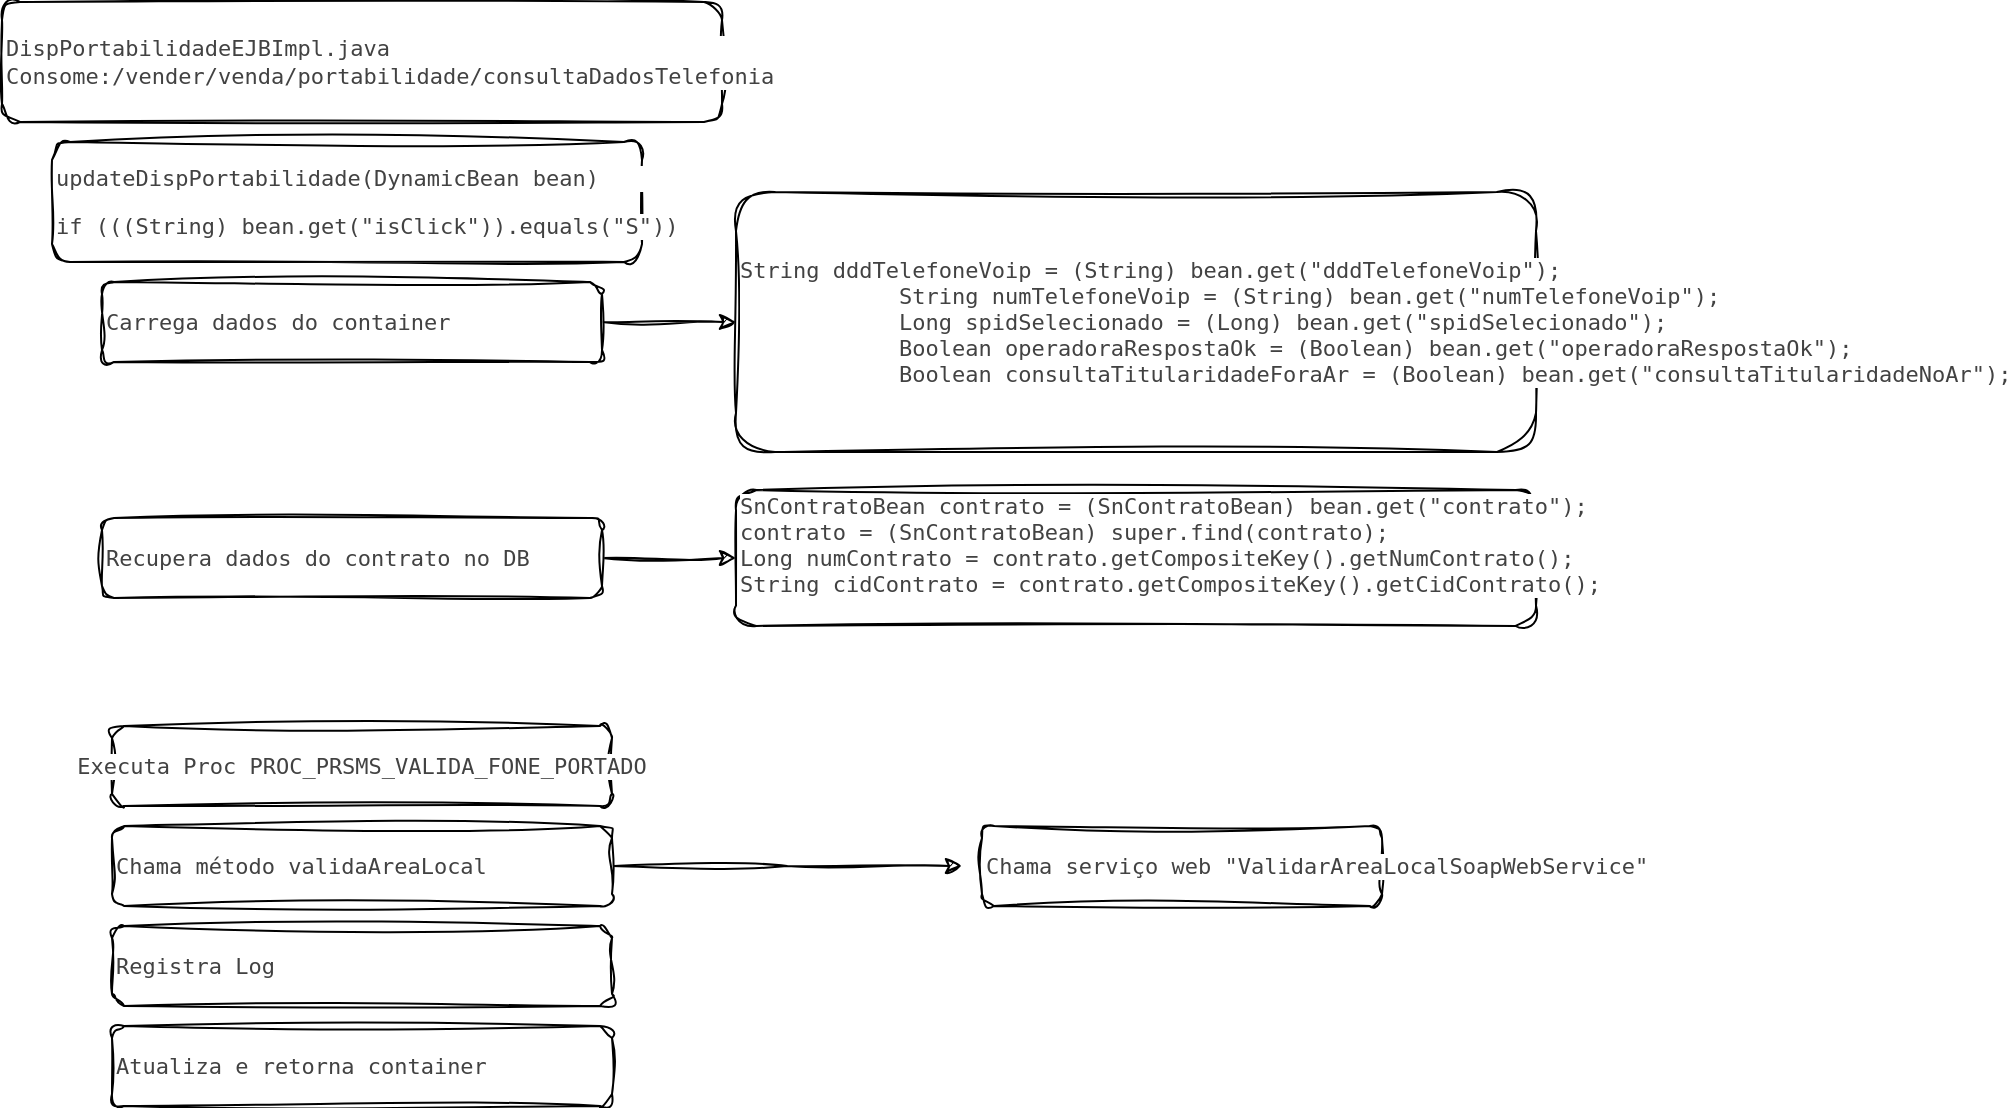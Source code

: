 <mxfile version="24.9.2">
  <diagram name="Página-1" id="NA0iOw3Dosm294sdDX1Z">
    <mxGraphModel dx="1781" dy="566" grid="1" gridSize="10" guides="1" tooltips="1" connect="1" arrows="1" fold="1" page="1" pageScale="1" pageWidth="827" pageHeight="1169" math="0" shadow="0">
      <root>
        <mxCell id="0" />
        <mxCell id="1" parent="0" />
        <mxCell id="0h3wnooJiqVJj6Soy01k-1" value="&lt;pre style=&quot;cursor: auto; user-select: text; text-wrap-mode: wrap; color: rgb(66, 66, 66); background-color: rgb(255, 255, 255);&quot; class=&quot;vC7TJ allowTextSelection&quot;&gt;DispPortabilidadeEJBImpl.java&lt;br&gt;Consome:/vender/venda/portabilidade/consultaDadosTelefonia&lt;/pre&gt;" style="rounded=1;whiteSpace=wrap;html=1;sketch=1;hachureGap=4;jiggle=2;curveFitting=1;fontFamily=Architects Daughter;fontSource=https%3A%2F%2Ffonts.googleapis.com%2Fcss%3Ffamily%3DArchitects%2BDaughter;fontSize=11;align=left;" parent="1" vertex="1">
          <mxGeometry x="-780" y="10" width="360" height="60" as="geometry" />
        </mxCell>
        <mxCell id="0h3wnooJiqVJj6Soy01k-2" value="&lt;pre style=&quot;cursor: auto; user-select: text; text-wrap-mode: wrap; color: rgb(66, 66, 66); background-color: rgb(255, 255, 255);&quot; class=&quot;vC7TJ allowTextSelection&quot;&gt;updateDispPortabilidade(DynamicBean bean)&lt;/pre&gt;&lt;pre style=&quot;cursor: auto; user-select: text; background-color: rgb(255, 255, 255);&quot; class=&quot;vC7TJ allowTextSelection&quot;&gt;&lt;font color=&quot;#424242&quot;&gt;&lt;span style=&quot;text-wrap-mode: wrap;&quot;&gt;if (((String) bean.get(&quot;isClick&quot;)).equals(&quot;S&quot;))&lt;/span&gt;&lt;/font&gt;&lt;/pre&gt;" style="rounded=1;whiteSpace=wrap;html=1;sketch=1;hachureGap=4;jiggle=2;curveFitting=1;fontFamily=Architects Daughter;fontSource=https%3A%2F%2Ffonts.googleapis.com%2Fcss%3Ffamily%3DArchitects%2BDaughter;fontSize=11;align=left;" parent="1" vertex="1">
          <mxGeometry x="-755" y="80" width="295" height="60" as="geometry" />
        </mxCell>
        <mxCell id="BFVhAXWcCU9h6VFLly8J-7" style="edgeStyle=orthogonalEdgeStyle;rounded=0;sketch=1;hachureGap=4;jiggle=2;curveFitting=1;orthogonalLoop=1;jettySize=auto;html=1;entryX=0;entryY=0.5;entryDx=0;entryDy=0;fontFamily=Architects Daughter;fontSource=https%3A%2F%2Ffonts.googleapis.com%2Fcss%3Ffamily%3DArchitects%2BDaughter;" edge="1" parent="1" source="0h3wnooJiqVJj6Soy01k-3" target="BFVhAXWcCU9h6VFLly8J-6">
          <mxGeometry relative="1" as="geometry" />
        </mxCell>
        <mxCell id="0h3wnooJiqVJj6Soy01k-3" value="&lt;pre style=&quot;cursor: auto; user-select: text; text-wrap-mode: wrap; color: rgb(66, 66, 66); background-color: rgb(255, 255, 255);&quot; class=&quot;vC7TJ allowTextSelection&quot;&gt;Carrega dados do container&lt;/pre&gt;" style="rounded=1;whiteSpace=wrap;html=1;sketch=1;hachureGap=4;jiggle=2;curveFitting=1;fontFamily=Architects Daughter;fontSource=https%3A%2F%2Ffonts.googleapis.com%2Fcss%3Ffamily%3DArchitects%2BDaughter;fontSize=11;align=left;" parent="1" vertex="1">
          <mxGeometry x="-730" y="150" width="250" height="40" as="geometry" />
        </mxCell>
        <mxCell id="BFVhAXWcCU9h6VFLly8J-9" style="edgeStyle=orthogonalEdgeStyle;rounded=0;sketch=1;hachureGap=4;jiggle=2;curveFitting=1;orthogonalLoop=1;jettySize=auto;html=1;entryX=0;entryY=0.5;entryDx=0;entryDy=0;fontFamily=Architects Daughter;fontSource=https%3A%2F%2Ffonts.googleapis.com%2Fcss%3Ffamily%3DArchitects%2BDaughter;" edge="1" parent="1" source="0h3wnooJiqVJj6Soy01k-4" target="BFVhAXWcCU9h6VFLly8J-8">
          <mxGeometry relative="1" as="geometry" />
        </mxCell>
        <mxCell id="0h3wnooJiqVJj6Soy01k-4" value="&lt;pre style=&quot;cursor: auto; user-select: text; text-wrap-mode: wrap; color: rgb(66, 66, 66); background-color: rgb(255, 255, 255);&quot; class=&quot;vC7TJ allowTextSelection&quot;&gt;Recupera dados do contrato no DB&lt;/pre&gt;" style="rounded=1;whiteSpace=wrap;html=1;sketch=1;hachureGap=4;jiggle=2;curveFitting=1;fontFamily=Architects Daughter;fontSource=https%3A%2F%2Ffonts.googleapis.com%2Fcss%3Ffamily%3DArchitects%2BDaughter;fontSize=11;align=left;" parent="1" vertex="1">
          <mxGeometry x="-730" y="268" width="250" height="40" as="geometry" />
        </mxCell>
        <mxCell id="0h3wnooJiqVJj6Soy01k-5" value="&lt;pre class=&quot;vC7TJ allowTextSelection&quot; style=&quot;cursor: auto; user-select: text; text-wrap-mode: wrap; color: rgb(66, 66, 66); text-align: start; background-color: rgb(255, 255, 255);&quot;&gt;Executa Proc PROC_PRSMS_VALIDA_FONE_PORTADO&lt;/pre&gt;" style="rounded=1;whiteSpace=wrap;html=1;sketch=1;hachureGap=4;jiggle=2;curveFitting=1;fontFamily=Architects Daughter;fontSource=https%3A%2F%2Ffonts.googleapis.com%2Fcss%3Ffamily%3DArchitects%2BDaughter;fontSize=11;" parent="1" vertex="1">
          <mxGeometry x="-725" y="372" width="250" height="40" as="geometry" />
        </mxCell>
        <mxCell id="BFVhAXWcCU9h6VFLly8J-4" style="edgeStyle=orthogonalEdgeStyle;rounded=0;sketch=1;hachureGap=4;jiggle=2;curveFitting=1;orthogonalLoop=1;jettySize=auto;html=1;fontFamily=Architects Daughter;fontSource=https%3A%2F%2Ffonts.googleapis.com%2Fcss%3Ffamily%3DArchitects%2BDaughter;" edge="1" parent="1" source="0h3wnooJiqVJj6Soy01k-6">
          <mxGeometry relative="1" as="geometry">
            <mxPoint x="-300" y="442" as="targetPoint" />
          </mxGeometry>
        </mxCell>
        <mxCell id="0h3wnooJiqVJj6Soy01k-6" value="&lt;pre style=&quot;cursor: auto; user-select: text; text-wrap-mode: wrap; color: rgb(66, 66, 66); background-color: rgb(255, 255, 255);&quot; class=&quot;vC7TJ allowTextSelection&quot;&gt;Chama método validaAreaLocal&lt;/pre&gt;" style="rounded=1;whiteSpace=wrap;html=1;sketch=1;hachureGap=4;jiggle=2;curveFitting=1;fontFamily=Architects Daughter;fontSource=https%3A%2F%2Ffonts.googleapis.com%2Fcss%3Ffamily%3DArchitects%2BDaughter;fontSize=11;align=left;" parent="1" vertex="1">
          <mxGeometry x="-725" y="422" width="250" height="40" as="geometry" />
        </mxCell>
        <mxCell id="BFVhAXWcCU9h6VFLly8J-1" value="&lt;pre style=&quot;cursor: auto; user-select: text; text-wrap-mode: wrap; color: rgb(66, 66, 66); background-color: rgb(255, 255, 255);&quot; class=&quot;vC7TJ allowTextSelection&quot;&gt;Registra Log&lt;/pre&gt;" style="rounded=1;whiteSpace=wrap;html=1;sketch=1;hachureGap=4;jiggle=2;curveFitting=1;fontFamily=Architects Daughter;fontSource=https%3A%2F%2Ffonts.googleapis.com%2Fcss%3Ffamily%3DArchitects%2BDaughter;fontSize=11;align=left;" vertex="1" parent="1">
          <mxGeometry x="-725" y="472" width="250" height="40" as="geometry" />
        </mxCell>
        <mxCell id="BFVhAXWcCU9h6VFLly8J-2" value="&lt;pre style=&quot;cursor: auto; user-select: text; text-wrap-mode: wrap; color: rgb(66, 66, 66); background-color: rgb(255, 255, 255);&quot; class=&quot;vC7TJ allowTextSelection&quot;&gt;Atualiza e retorna container&lt;/pre&gt;" style="rounded=1;whiteSpace=wrap;html=1;sketch=1;hachureGap=4;jiggle=2;curveFitting=1;fontFamily=Architects Daughter;fontSource=https%3A%2F%2Ffonts.googleapis.com%2Fcss%3Ffamily%3DArchitects%2BDaughter;fontSize=11;align=left;" vertex="1" parent="1">
          <mxGeometry x="-725" y="522" width="250" height="40" as="geometry" />
        </mxCell>
        <mxCell id="BFVhAXWcCU9h6VFLly8J-5" value="&lt;pre style=&quot;cursor: auto; user-select: text; text-wrap-mode: wrap; color: rgb(66, 66, 66); background-color: rgb(255, 255, 255);&quot; class=&quot;vC7TJ allowTextSelection&quot;&gt;Chama serviço web &quot;ValidarAreaLocalSoapWebService&quot;&lt;/pre&gt;" style="rounded=1;whiteSpace=wrap;html=1;sketch=1;hachureGap=4;jiggle=2;curveFitting=1;fontFamily=Architects Daughter;fontSource=https%3A%2F%2Ffonts.googleapis.com%2Fcss%3Ffamily%3DArchitects%2BDaughter;fontSize=11;align=left;" vertex="1" parent="1">
          <mxGeometry x="-290" y="422" width="200" height="40" as="geometry" />
        </mxCell>
        <mxCell id="BFVhAXWcCU9h6VFLly8J-6" value="&lt;pre style=&quot;cursor: auto; user-select: text; text-wrap-mode: wrap; color: rgb(66, 66, 66); background-color: rgb(255, 255, 255);&quot; class=&quot;vC7TJ allowTextSelection&quot;&gt;String dddTelefoneVoip = (String) bean.get(&quot;dddTelefoneVoip&quot;);&lt;br&gt;            String numTelefoneVoip = (String) bean.get(&quot;numTelefoneVoip&quot;);&lt;br&gt;            Long spidSelecionado = (Long) bean.get(&quot;spidSelecionado&quot;);&lt;br&gt;            Boolean operadoraRespostaOk = (Boolean) bean.get(&quot;operadoraRespostaOk&quot;);&lt;br&gt;            Boolean consultaTitularidadeForaAr = (Boolean) bean.get(&quot;consultaTitularidadeNoAr&quot;);&lt;br&gt;&lt;/pre&gt;" style="rounded=1;whiteSpace=wrap;html=1;sketch=1;hachureGap=4;jiggle=2;curveFitting=1;fontFamily=Architects Daughter;fontSource=https%3A%2F%2Ffonts.googleapis.com%2Fcss%3Ffamily%3DArchitects%2BDaughter;fontSize=11;align=left;" vertex="1" parent="1">
          <mxGeometry x="-413" y="105" width="400" height="130" as="geometry" />
        </mxCell>
        <mxCell id="BFVhAXWcCU9h6VFLly8J-8" value="&lt;pre style=&quot;cursor: auto; user-select: text; background-color: rgb(255, 255, 255);&quot; class=&quot;vC7TJ allowTextSelection&quot;&gt;&lt;font color=&quot;#424242&quot;&gt;&lt;span style=&quot;text-wrap-mode: wrap;&quot;&gt;SnContratoBean contrato = (SnContratoBean) bean.get(&quot;contrato&quot;);&lt;br/&gt;contrato = (SnContratoBean) super.find(contrato);&lt;br/&gt;Long numContrato = contrato.getCompositeKey().getNumContrato();&lt;br/&gt;String cidContrato = contrato.getCompositeKey().getCidContrato();&lt;/span&gt;&lt;/font&gt;&lt;span style=&quot;color: rgb(66, 66, 66); text-wrap-mode: wrap;&quot;&gt;&lt;br/&gt;&lt;/span&gt;&lt;/pre&gt;&lt;div&gt;&lt;br&gt;&lt;/div&gt;" style="rounded=1;whiteSpace=wrap;html=1;sketch=1;hachureGap=4;jiggle=2;curveFitting=1;fontFamily=Architects Daughter;fontSource=https%3A%2F%2Ffonts.googleapis.com%2Fcss%3Ffamily%3DArchitects%2BDaughter;fontSize=11;align=left;" vertex="1" parent="1">
          <mxGeometry x="-413" y="254" width="400" height="68" as="geometry" />
        </mxCell>
      </root>
    </mxGraphModel>
  </diagram>
</mxfile>
